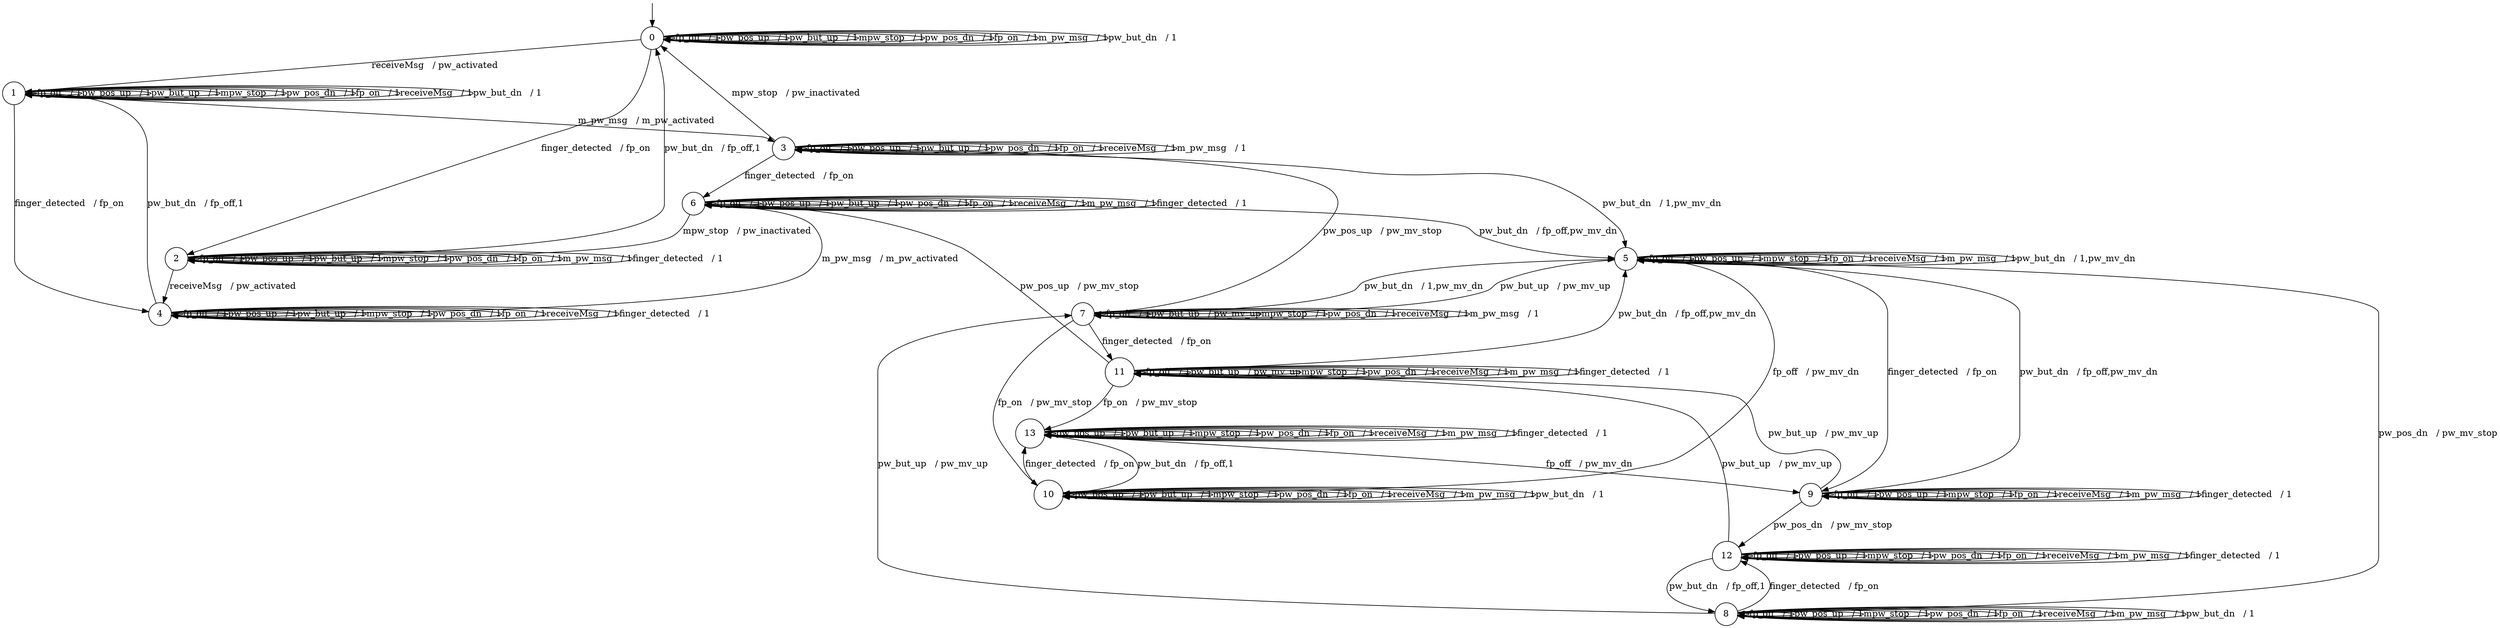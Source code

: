 digraph g {

	s0 [shape="circle" label="0"];
	s1 [shape="circle" label="1"];
	s2 [shape="circle" label="2"];
	s3 [shape="circle" label="3"];
	s4 [shape="circle" label="4"];
	s5 [shape="circle" label="5"];
	s6 [shape="circle" label="6"];
	s7 [shape="circle" label="7"];
	s8 [shape="circle" label="8"];
	s9 [shape="circle" label="9"];
	s10 [shape="circle" label="10"];
	s11 [shape="circle" label="11"];
	s12 [shape="circle" label="12"];
	s13 [shape="circle" label="13"];
	s0 -> s0 [label="fp_off   / 1"];
	s0 -> s0 [label="pw_pos_up   / 1"];
	s0 -> s0 [label="pw_but_up   / 1"];
	s0 -> s0 [label="mpw_stop   / 1"];
	s0 -> s0 [label="pw_pos_dn   / 1"];
	s0 -> s0 [label="fp_on   / 1"];
	s0 -> s1 [label="receiveMsg   / pw_activated"];
	s0 -> s0 [label="m_pw_msg   / 1"];
	s0 -> s0 [label="pw_but_dn   / 1"];
	s0 -> s2 [label="finger_detected   / fp_on"];
	s1 -> s1 [label="fp_off   / 1"];
	s1 -> s1 [label="pw_pos_up   / 1"];
	s1 -> s1 [label="pw_but_up   / 1"];
	s1 -> s1 [label="mpw_stop   / 1"];
	s1 -> s1 [label="pw_pos_dn   / 1"];
	s1 -> s1 [label="fp_on   / 1"];
	s1 -> s1 [label="receiveMsg   / 1"];
	s1 -> s3 [label="m_pw_msg   / m_pw_activated"];
	s1 -> s1 [label="pw_but_dn   / 1"];
	s1 -> s4 [label="finger_detected   / fp_on"];
	s2 -> s2 [label="fp_off   / 1"];
	s2 -> s2 [label="pw_pos_up   / 1"];
	s2 -> s2 [label="pw_but_up   / 1"];
	s2 -> s2 [label="mpw_stop   / 1"];
	s2 -> s2 [label="pw_pos_dn   / 1"];
	s2 -> s2 [label="fp_on   / 1"];
	s2 -> s4 [label="receiveMsg   / pw_activated"];
	s2 -> s2 [label="m_pw_msg   / 1"];
	s2 -> s0 [label="pw_but_dn   / fp_off,1"];
	s2 -> s2 [label="finger_detected   / 1"];
	s3 -> s3 [label="fp_off   / 1"];
	s3 -> s3 [label="pw_pos_up   / 1"];
	s3 -> s3 [label="pw_but_up   / 1"];
	s3 -> s0 [label="mpw_stop   / pw_inactivated"];
	s3 -> s3 [label="pw_pos_dn   / 1"];
	s3 -> s3 [label="fp_on   / 1"];
	s3 -> s3 [label="receiveMsg   / 1"];
	s3 -> s3 [label="m_pw_msg   / 1"];
	s3 -> s5 [label="pw_but_dn   / 1,pw_mv_dn"];
	s3 -> s6 [label="finger_detected   / fp_on"];
	s4 -> s4 [label="fp_off   / 1"];
	s4 -> s4 [label="pw_pos_up   / 1"];
	s4 -> s4 [label="pw_but_up   / 1"];
	s4 -> s4 [label="mpw_stop   / 1"];
	s4 -> s4 [label="pw_pos_dn   / 1"];
	s4 -> s4 [label="fp_on   / 1"];
	s4 -> s4 [label="receiveMsg   / 1"];
	s4 -> s6 [label="m_pw_msg   / m_pw_activated"];
	s4 -> s1 [label="pw_but_dn   / fp_off,1"];
	s4 -> s4 [label="finger_detected   / 1"];
	s5 -> s5 [label="fp_off   / 1"];
	s5 -> s5 [label="pw_pos_up   / 1"];
	s5 -> s7 [label="pw_but_up   / pw_mv_up"];
	s5 -> s5 [label="mpw_stop   / 1"];
	s5 -> s8 [label="pw_pos_dn   / pw_mv_stop"];
	s5 -> s5 [label="fp_on   / 1"];
	s5 -> s5 [label="receiveMsg   / 1"];
	s5 -> s5 [label="m_pw_msg   / 1"];
	s5 -> s5 [label="pw_but_dn   / 1,pw_mv_dn"];
	s5 -> s9 [label="finger_detected   / fp_on"];
	s6 -> s6 [label="fp_off   / 1"];
	s6 -> s6 [label="pw_pos_up   / 1"];
	s6 -> s6 [label="pw_but_up   / 1"];
	s6 -> s2 [label="mpw_stop   / pw_inactivated"];
	s6 -> s6 [label="pw_pos_dn   / 1"];
	s6 -> s6 [label="fp_on   / 1"];
	s6 -> s6 [label="receiveMsg   / 1"];
	s6 -> s6 [label="m_pw_msg   / 1"];
	s6 -> s5 [label="pw_but_dn   / fp_off,pw_mv_dn"];
	s6 -> s6 [label="finger_detected   / 1"];
	s7 -> s7 [label="fp_off   / 1"];
	s7 -> s3 [label="pw_pos_up   / pw_mv_stop"];
	s7 -> s7 [label="pw_but_up   / pw_mv_up"];
	s7 -> s7 [label="mpw_stop   / 1"];
	s7 -> s7 [label="pw_pos_dn   / 1"];
	s7 -> s10 [label="fp_on   / pw_mv_stop"];
	s7 -> s7 [label="receiveMsg   / 1"];
	s7 -> s7 [label="m_pw_msg   / 1"];
	s7 -> s5 [label="pw_but_dn   / 1,pw_mv_dn"];
	s7 -> s11 [label="finger_detected   / fp_on"];
	s8 -> s8 [label="fp_off   / 1"];
	s8 -> s8 [label="pw_pos_up   / 1"];
	s8 -> s7 [label="pw_but_up   / pw_mv_up"];
	s8 -> s8 [label="mpw_stop   / 1"];
	s8 -> s8 [label="pw_pos_dn   / 1"];
	s8 -> s8 [label="fp_on   / 1"];
	s8 -> s8 [label="receiveMsg   / 1"];
	s8 -> s8 [label="m_pw_msg   / 1"];
	s8 -> s8 [label="pw_but_dn   / 1"];
	s8 -> s12 [label="finger_detected   / fp_on"];
	s9 -> s9 [label="fp_off   / 1"];
	s9 -> s9 [label="pw_pos_up   / 1"];
	s9 -> s11 [label="pw_but_up   / pw_mv_up"];
	s9 -> s9 [label="mpw_stop   / 1"];
	s9 -> s12 [label="pw_pos_dn   / pw_mv_stop"];
	s9 -> s9 [label="fp_on   / 1"];
	s9 -> s9 [label="receiveMsg   / 1"];
	s9 -> s9 [label="m_pw_msg   / 1"];
	s9 -> s5 [label="pw_but_dn   / fp_off,pw_mv_dn"];
	s9 -> s9 [label="finger_detected   / 1"];
	s10 -> s5 [label="fp_off   / pw_mv_dn"];
	s10 -> s10 [label="pw_pos_up   / 1"];
	s10 -> s10 [label="pw_but_up   / 1"];
	s10 -> s10 [label="mpw_stop   / 1"];
	s10 -> s10 [label="pw_pos_dn   / 1"];
	s10 -> s10 [label="fp_on   / 1"];
	s10 -> s10 [label="receiveMsg   / 1"];
	s10 -> s10 [label="m_pw_msg   / 1"];
	s10 -> s10 [label="pw_but_dn   / 1"];
	s10 -> s13 [label="finger_detected   / fp_on"];
	s11 -> s11 [label="fp_off   / 1"];
	s11 -> s6 [label="pw_pos_up   / pw_mv_stop"];
	s11 -> s11 [label="pw_but_up   / pw_mv_up"];
	s11 -> s11 [label="mpw_stop   / 1"];
	s11 -> s11 [label="pw_pos_dn   / 1"];
	s11 -> s13 [label="fp_on   / pw_mv_stop"];
	s11 -> s11 [label="receiveMsg   / 1"];
	s11 -> s11 [label="m_pw_msg   / 1"];
	s11 -> s5 [label="pw_but_dn   / fp_off,pw_mv_dn"];
	s11 -> s11 [label="finger_detected   / 1"];
	s12 -> s12 [label="fp_off   / 1"];
	s12 -> s12 [label="pw_pos_up   / 1"];
	s12 -> s11 [label="pw_but_up   / pw_mv_up"];
	s12 -> s12 [label="mpw_stop   / 1"];
	s12 -> s12 [label="pw_pos_dn   / 1"];
	s12 -> s12 [label="fp_on   / 1"];
	s12 -> s12 [label="receiveMsg   / 1"];
	s12 -> s12 [label="m_pw_msg   / 1"];
	s12 -> s8 [label="pw_but_dn   / fp_off,1"];
	s12 -> s12 [label="finger_detected   / 1"];
	s13 -> s9 [label="fp_off   / pw_mv_dn"];
	s13 -> s13 [label="pw_pos_up   / 1"];
	s13 -> s13 [label="pw_but_up   / 1"];
	s13 -> s13 [label="mpw_stop   / 1"];
	s13 -> s13 [label="pw_pos_dn   / 1"];
	s13 -> s13 [label="fp_on   / 1"];
	s13 -> s13 [label="receiveMsg   / 1"];
	s13 -> s13 [label="m_pw_msg   / 1"];
	s13 -> s10 [label="pw_but_dn   / fp_off,1"];
	s13 -> s13 [label="finger_detected   / 1"];

__start0 [label="" shape="none" width="0" height="0"];
__start0 -> s0;

}
